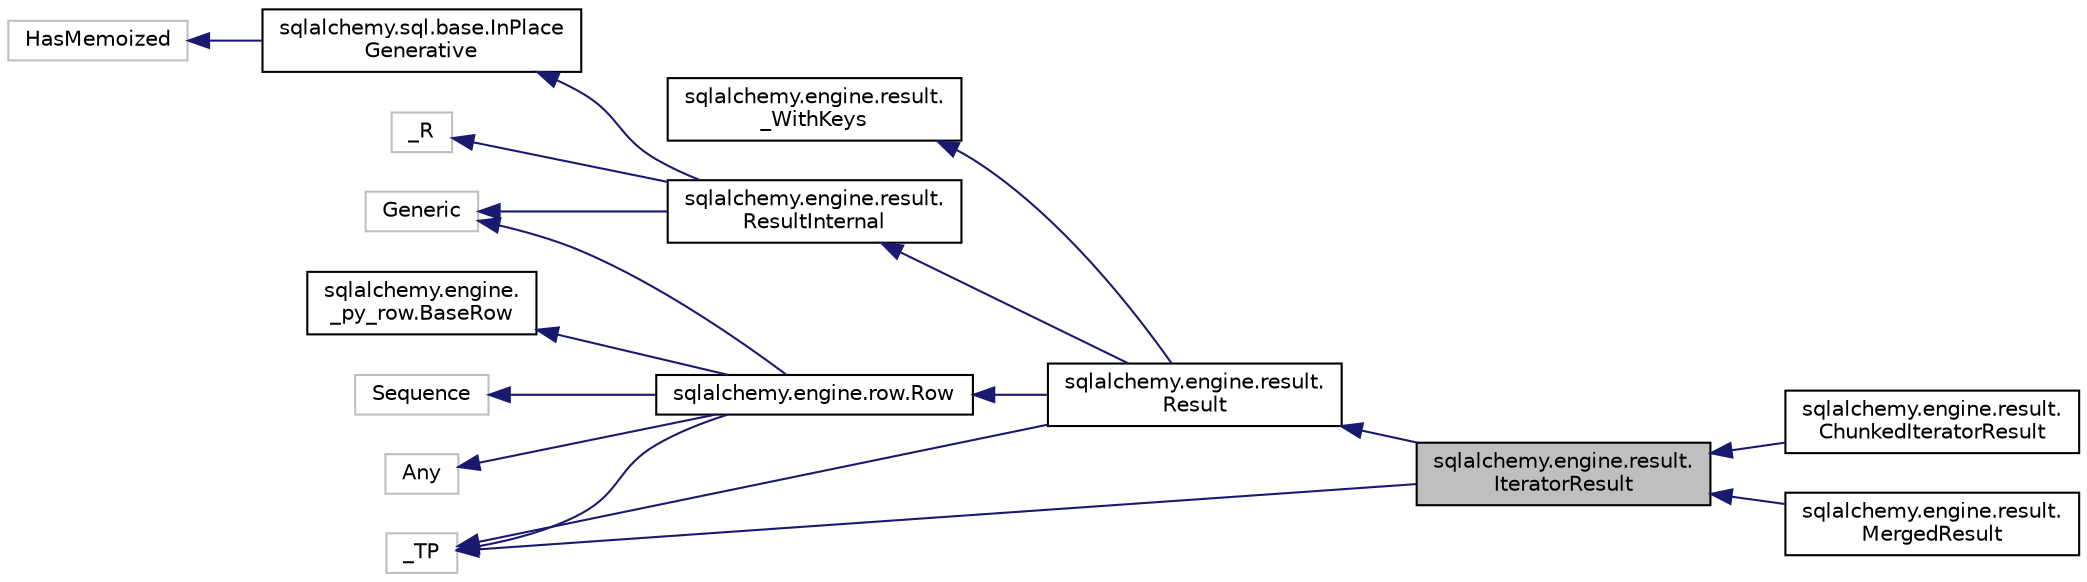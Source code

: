 digraph "sqlalchemy.engine.result.IteratorResult"
{
 // LATEX_PDF_SIZE
  edge [fontname="Helvetica",fontsize="10",labelfontname="Helvetica",labelfontsize="10"];
  node [fontname="Helvetica",fontsize="10",shape=record];
  rankdir="LR";
  Node1 [label="sqlalchemy.engine.result.\lIteratorResult",height=0.2,width=0.4,color="black", fillcolor="grey75", style="filled", fontcolor="black",tooltip=" "];
  Node2 -> Node1 [dir="back",color="midnightblue",fontsize="10",style="solid",fontname="Helvetica"];
  Node2 [label="sqlalchemy.engine.result.\lResult",height=0.2,width=0.4,color="black", fillcolor="white", style="filled",URL="$classsqlalchemy_1_1engine_1_1result_1_1Result.html",tooltip=" "];
  Node3 -> Node2 [dir="back",color="midnightblue",fontsize="10",style="solid",fontname="Helvetica"];
  Node3 [label="sqlalchemy.engine.result.\l_WithKeys",height=0.2,width=0.4,color="black", fillcolor="white", style="filled",URL="$classsqlalchemy_1_1engine_1_1result_1_1__WithKeys.html",tooltip=" "];
  Node4 -> Node2 [dir="back",color="midnightblue",fontsize="10",style="solid",fontname="Helvetica"];
  Node4 [label="sqlalchemy.engine.result.\lResultInternal",height=0.2,width=0.4,color="black", fillcolor="white", style="filled",URL="$classsqlalchemy_1_1engine_1_1result_1_1ResultInternal.html",tooltip=" "];
  Node5 -> Node4 [dir="back",color="midnightblue",fontsize="10",style="solid",fontname="Helvetica"];
  Node5 [label="sqlalchemy.sql.base.InPlace\lGenerative",height=0.2,width=0.4,color="black", fillcolor="white", style="filled",URL="$classsqlalchemy_1_1sql_1_1base_1_1InPlaceGenerative.html",tooltip=" "];
  Node6 -> Node5 [dir="back",color="midnightblue",fontsize="10",style="solid",fontname="Helvetica"];
  Node6 [label="HasMemoized",height=0.2,width=0.4,color="grey75", fillcolor="white", style="filled",tooltip=" "];
  Node7 -> Node4 [dir="back",color="midnightblue",fontsize="10",style="solid",fontname="Helvetica"];
  Node7 [label="Generic",height=0.2,width=0.4,color="grey75", fillcolor="white", style="filled",tooltip=" "];
  Node8 -> Node4 [dir="back",color="midnightblue",fontsize="10",style="solid",fontname="Helvetica"];
  Node8 [label="_R",height=0.2,width=0.4,color="grey75", fillcolor="white", style="filled",tooltip=" "];
  Node9 -> Node2 [dir="back",color="midnightblue",fontsize="10",style="solid",fontname="Helvetica"];
  Node9 [label="sqlalchemy.engine.row.Row",height=0.2,width=0.4,color="black", fillcolor="white", style="filled",URL="$classsqlalchemy_1_1engine_1_1row_1_1Row.html",tooltip=" "];
  Node10 -> Node9 [dir="back",color="midnightblue",fontsize="10",style="solid",fontname="Helvetica"];
  Node10 [label="sqlalchemy.engine.\l_py_row.BaseRow",height=0.2,width=0.4,color="black", fillcolor="white", style="filled",URL="$classsqlalchemy_1_1engine_1_1__py__row_1_1BaseRow.html",tooltip=" "];
  Node11 -> Node9 [dir="back",color="midnightblue",fontsize="10",style="solid",fontname="Helvetica"];
  Node11 [label="Sequence",height=0.2,width=0.4,color="grey75", fillcolor="white", style="filled",tooltip=" "];
  Node12 -> Node9 [dir="back",color="midnightblue",fontsize="10",style="solid",fontname="Helvetica"];
  Node12 [label="Any",height=0.2,width=0.4,color="grey75", fillcolor="white", style="filled",tooltip=" "];
  Node7 -> Node9 [dir="back",color="midnightblue",fontsize="10",style="solid",fontname="Helvetica"];
  Node13 -> Node9 [dir="back",color="midnightblue",fontsize="10",style="solid",fontname="Helvetica"];
  Node13 [label="_TP",height=0.2,width=0.4,color="grey75", fillcolor="white", style="filled",tooltip=" "];
  Node13 -> Node2 [dir="back",color="midnightblue",fontsize="10",style="solid",fontname="Helvetica"];
  Node13 -> Node1 [dir="back",color="midnightblue",fontsize="10",style="solid",fontname="Helvetica"];
  Node1 -> Node14 [dir="back",color="midnightblue",fontsize="10",style="solid",fontname="Helvetica"];
  Node14 [label="sqlalchemy.engine.result.\lChunkedIteratorResult",height=0.2,width=0.4,color="black", fillcolor="white", style="filled",URL="$classsqlalchemy_1_1engine_1_1result_1_1ChunkedIteratorResult.html",tooltip=" "];
  Node1 -> Node15 [dir="back",color="midnightblue",fontsize="10",style="solid",fontname="Helvetica"];
  Node15 [label="sqlalchemy.engine.result.\lMergedResult",height=0.2,width=0.4,color="black", fillcolor="white", style="filled",URL="$classsqlalchemy_1_1engine_1_1result_1_1MergedResult.html",tooltip=" "];
}
